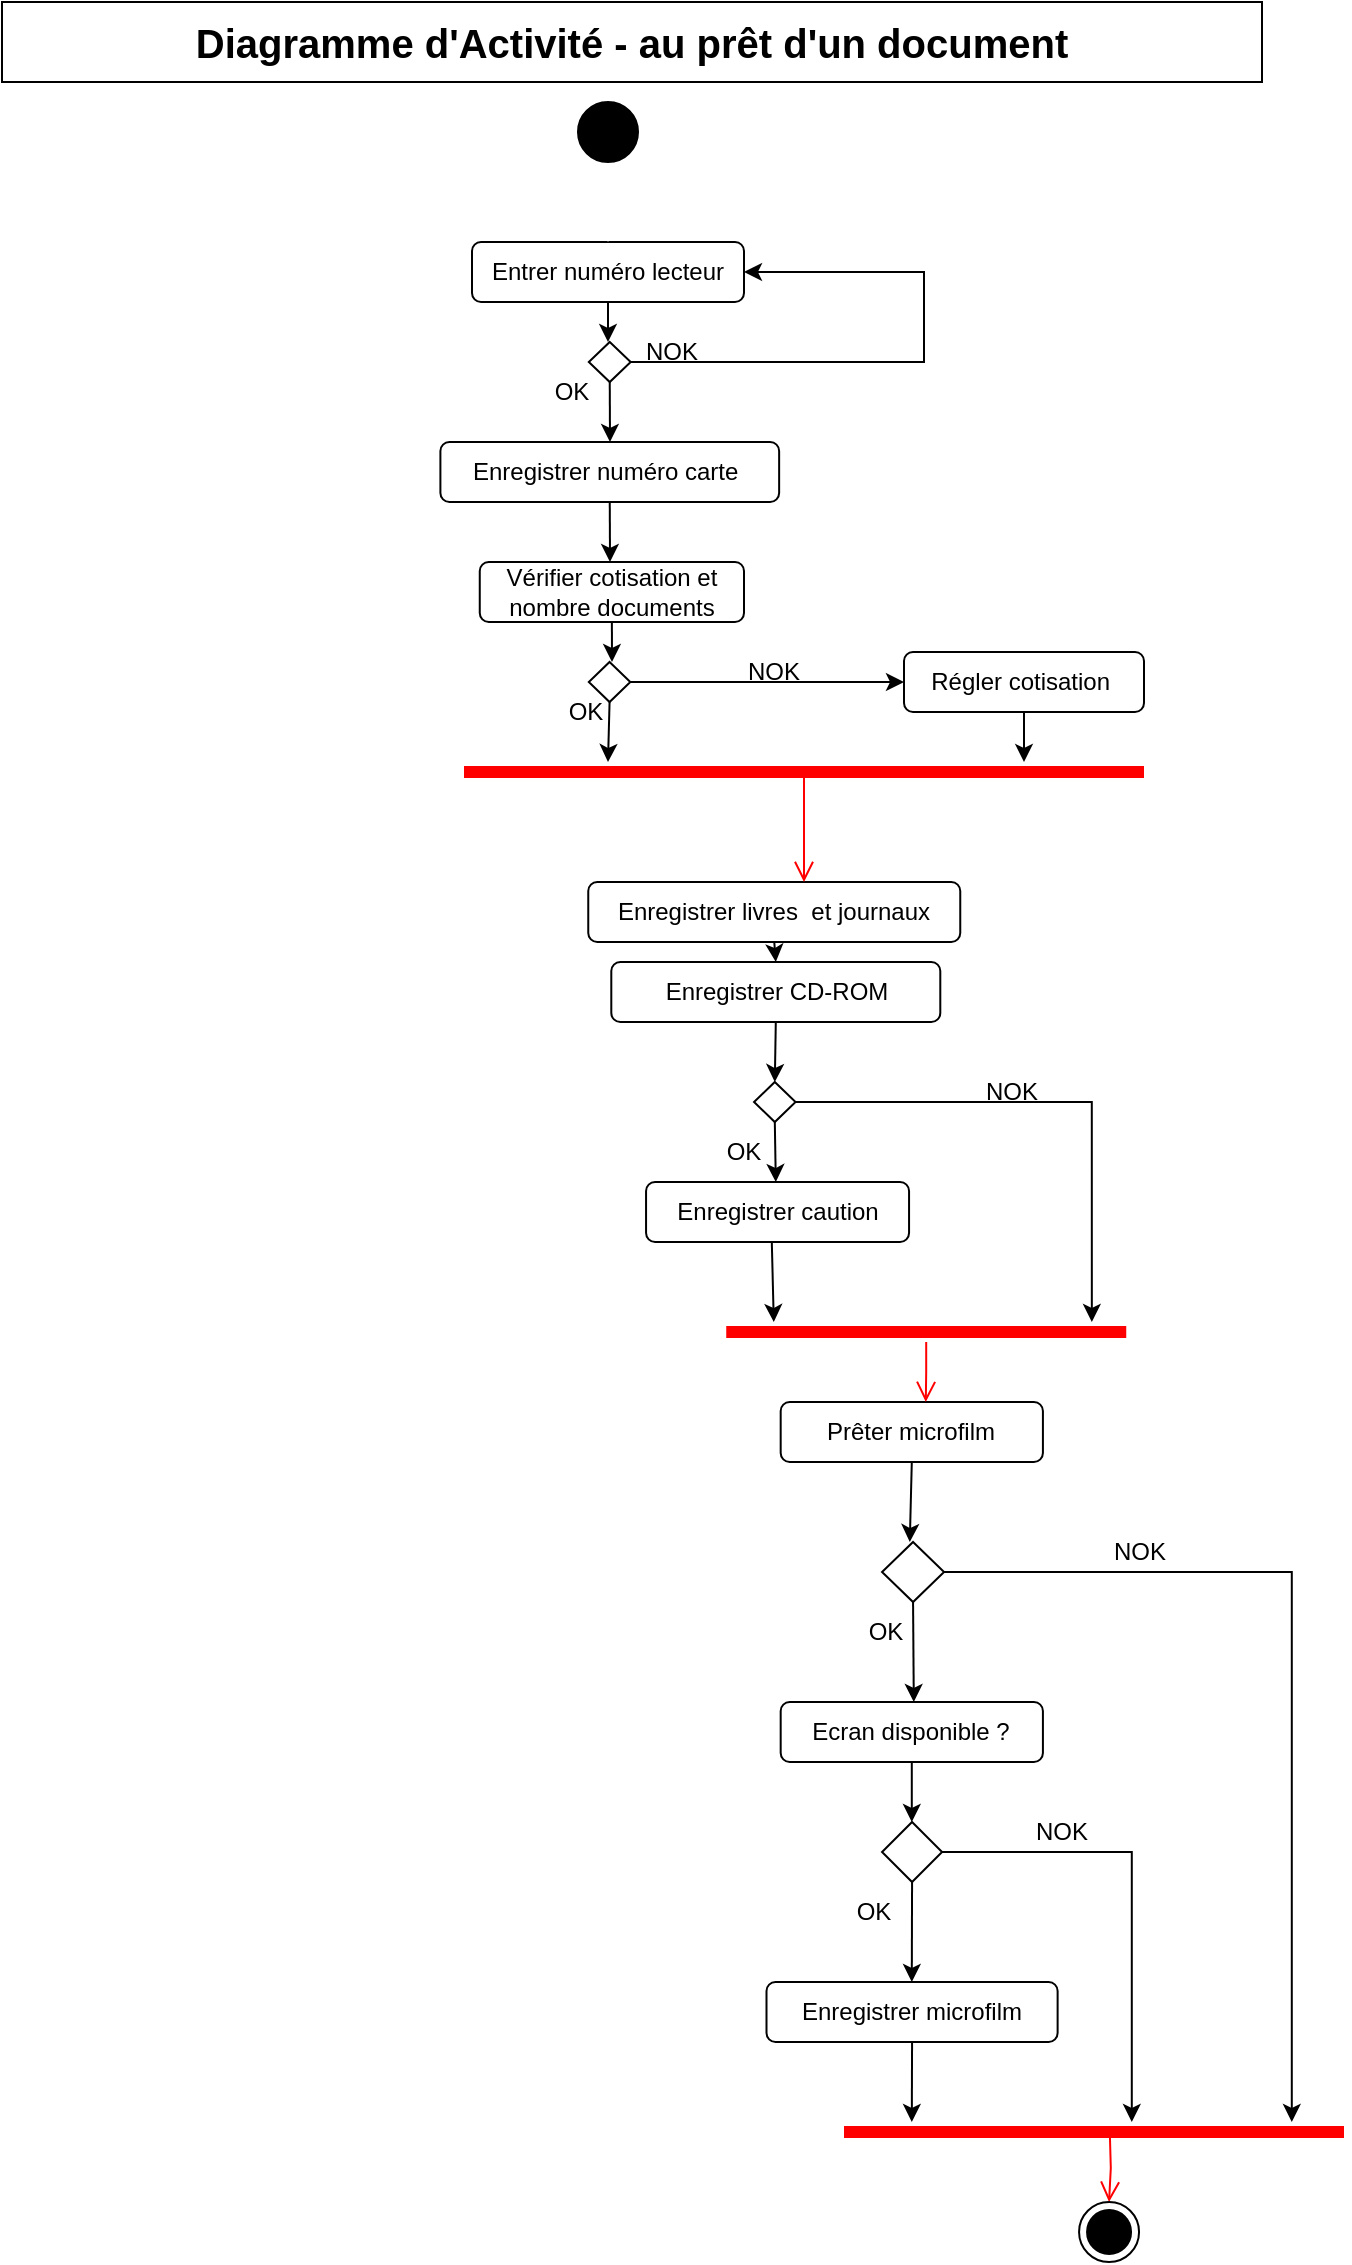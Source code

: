 <mxfile>
    <diagram id="W03rs1NafosmrHCbj1LH" name="Page-1">
        <mxGraphModel dx="830" dy="617" grid="1" gridSize="10" guides="1" tooltips="1" connect="1" arrows="1" fold="1" page="1" pageScale="1" pageWidth="827" pageHeight="1169" math="0" shadow="0">
            <root>
                <mxCell id="0"/>
                <mxCell id="1" parent="0"/>
                <mxCell id="dbq9l_NSkugGvYNq6U3g-3" value="Entrer numéro lecteur" style="rounded=1;whiteSpace=wrap;html=1;" parent="1" vertex="1">
                    <mxGeometry x="334" y="140" width="136" height="30" as="geometry"/>
                </mxCell>
                <mxCell id="dbq9l_NSkugGvYNq6U3g-5" value="Enregistrer numéro carte&amp;nbsp;" style="rounded=1;whiteSpace=wrap;html=1;" parent="1" vertex="1">
                    <mxGeometry x="318.2" y="240" width="169.37" height="30" as="geometry"/>
                </mxCell>
                <mxCell id="dbq9l_NSkugGvYNq6U3g-11" value="" style="rhombus;whiteSpace=wrap;html=1;" parent="1" vertex="1">
                    <mxGeometry x="392.41" y="190" width="20.93" height="20" as="geometry"/>
                </mxCell>
                <mxCell id="dbq9l_NSkugGvYNq6U3g-12" value="" style="endArrow=classic;html=1;rounded=0;exitX=0.5;exitY=1;exitDx=0;exitDy=0;" parent="1" source="dbq9l_NSkugGvYNq6U3g-3" edge="1">
                    <mxGeometry width="50" height="50" relative="1" as="geometry">
                        <mxPoint x="402" y="180" as="sourcePoint"/>
                        <mxPoint x="402" y="190" as="targetPoint"/>
                    </mxGeometry>
                </mxCell>
                <mxCell id="dbq9l_NSkugGvYNq6U3g-13" value="" style="endArrow=classic;html=1;rounded=0;exitX=1;exitY=0.5;exitDx=0;exitDy=0;entryX=1;entryY=0.5;entryDx=0;entryDy=0;" parent="1" source="dbq9l_NSkugGvYNq6U3g-11" target="dbq9l_NSkugGvYNq6U3g-3" edge="1">
                    <mxGeometry width="50" height="50" relative="1" as="geometry">
                        <mxPoint x="420" y="240" as="sourcePoint"/>
                        <mxPoint x="470" y="240" as="targetPoint"/>
                        <Array as="points">
                            <mxPoint x="560" y="200"/>
                            <mxPoint x="560" y="155"/>
                        </Array>
                    </mxGeometry>
                </mxCell>
                <mxCell id="dbq9l_NSkugGvYNq6U3g-14" value="NOK" style="text;html=1;strokeColor=none;fillColor=none;align=center;verticalAlign=middle;whiteSpace=wrap;rounded=0;" parent="1" vertex="1">
                    <mxGeometry x="403.65" y="180" width="60" height="30" as="geometry"/>
                </mxCell>
                <mxCell id="dbq9l_NSkugGvYNq6U3g-15" value="" style="endArrow=classic;html=1;rounded=0;exitX=0.5;exitY=1;exitDx=0;exitDy=0;" parent="1" source="dbq9l_NSkugGvYNq6U3g-11" edge="1">
                    <mxGeometry width="50" height="50" relative="1" as="geometry">
                        <mxPoint x="390" y="370" as="sourcePoint"/>
                        <mxPoint x="403" y="240" as="targetPoint"/>
                    </mxGeometry>
                </mxCell>
                <mxCell id="dbq9l_NSkugGvYNq6U3g-16" value="OK" style="text;html=1;strokeColor=none;fillColor=none;align=center;verticalAlign=middle;whiteSpace=wrap;rounded=0;" parent="1" vertex="1">
                    <mxGeometry x="354" y="200" width="60" height="30" as="geometry"/>
                </mxCell>
                <mxCell id="dbq9l_NSkugGvYNq6U3g-17" value="&lt;font style=&quot;font-size: 20px&quot;&gt;Diagramme d'Activité - au prêt d'un document&lt;/font&gt;" style="rounded=0;whiteSpace=wrap;html=1;fontStyle=1" parent="1" vertex="1">
                    <mxGeometry x="99" y="20" width="630" height="40" as="geometry"/>
                </mxCell>
                <mxCell id="dbq9l_NSkugGvYNq6U3g-22" value="" style="edgeStyle=orthogonalEdgeStyle;html=1;verticalAlign=bottom;endArrow=open;endSize=8;rounded=0;fontSize=20;strokeColor=#FFFFFF;exitX=0.5;exitY=1;exitDx=0;exitDy=0;" parent="1" edge="1">
                    <mxGeometry relative="1" as="geometry">
                        <mxPoint x="402" y="140" as="targetPoint"/>
                        <mxPoint x="402.89" y="100" as="sourcePoint"/>
                        <Array as="points">
                            <mxPoint x="403" y="120"/>
                        </Array>
                    </mxGeometry>
                </mxCell>
                <mxCell id="dbq9l_NSkugGvYNq6U3g-25" value="" style="endArrow=classic;html=1;rounded=0;fontSize=20;exitX=0.5;exitY=1;exitDx=0;exitDy=0;" parent="1" source="JnnAHQ8JgWwB9Cob7fLz-2" edge="1">
                    <mxGeometry width="50" height="50" relative="1" as="geometry">
                        <mxPoint x="403" y="350" as="sourcePoint"/>
                        <mxPoint x="404" y="350" as="targetPoint"/>
                    </mxGeometry>
                </mxCell>
                <mxCell id="dbq9l_NSkugGvYNq6U3g-26" value="&lt;p style=&quot;font-size: 12px;&quot;&gt;&lt;span style=&quot;font-size: 12px ; line-height: 1&quot;&gt;Enregistrer livres&amp;nbsp; et journaux&lt;/span&gt;&lt;/p&gt;" style="rounded=1;whiteSpace=wrap;html=1;fontSize=12;" parent="1" vertex="1">
                    <mxGeometry x="392.13" y="460" width="186" height="30" as="geometry"/>
                </mxCell>
                <mxCell id="aKAxaq5ZrocMGWCmx6mb-1" value="" style="endArrow=classic;html=1;rounded=0;fontSize=20;entryX=0.5;entryY=0;entryDx=0;entryDy=0;exitX=0.5;exitY=1;exitDx=0;exitDy=0;" parent="1" source="dbq9l_NSkugGvYNq6U3g-26" target="aKAxaq5ZrocMGWCmx6mb-27" edge="1">
                    <mxGeometry width="50" height="50" relative="1" as="geometry">
                        <mxPoint x="485.9" y="480" as="sourcePoint"/>
                        <mxPoint x="483.9" y="460" as="targetPoint"/>
                    </mxGeometry>
                </mxCell>
                <mxCell id="aKAxaq5ZrocMGWCmx6mb-3" value="OK" style="text;html=1;strokeColor=none;fillColor=none;align=center;verticalAlign=middle;whiteSpace=wrap;rounded=0;fontSize=12;" parent="1" vertex="1">
                    <mxGeometry x="440.4" y="580" width="60" height="30" as="geometry"/>
                </mxCell>
                <mxCell id="aKAxaq5ZrocMGWCmx6mb-9" value="NOK" style="text;html=1;strokeColor=none;fillColor=none;align=center;verticalAlign=middle;whiteSpace=wrap;rounded=0;fontSize=12;" parent="1" vertex="1">
                    <mxGeometry x="573.9" y="550" width="60" height="30" as="geometry"/>
                </mxCell>
                <mxCell id="aKAxaq5ZrocMGWCmx6mb-10" value="Enregistrer caution" style="rounded=1;whiteSpace=wrap;html=1;fontSize=12;" parent="1" vertex="1">
                    <mxGeometry x="421.03" y="610" width="131.5" height="30" as="geometry"/>
                </mxCell>
                <mxCell id="aKAxaq5ZrocMGWCmx6mb-11" value="" style="endArrow=classic;html=1;rounded=0;fontSize=12;exitX=0.5;exitY=1;exitDx=0;exitDy=0;" parent="1" source="aKAxaq5ZrocMGWCmx6mb-25" edge="1">
                    <mxGeometry width="50" height="50" relative="1" as="geometry">
                        <mxPoint x="484.9" y="650" as="sourcePoint"/>
                        <mxPoint x="485.9" y="610" as="targetPoint"/>
                    </mxGeometry>
                </mxCell>
                <mxCell id="aKAxaq5ZrocMGWCmx6mb-13" value="" style="endArrow=classic;html=1;rounded=0;fontSize=12;" parent="1" edge="1">
                    <mxGeometry width="50" height="50" relative="1" as="geometry">
                        <mxPoint x="483.9" y="640" as="sourcePoint"/>
                        <mxPoint x="484.9" y="680" as="targetPoint"/>
                    </mxGeometry>
                </mxCell>
                <mxCell id="aKAxaq5ZrocMGWCmx6mb-17" value="OK" style="text;html=1;strokeColor=none;fillColor=none;align=center;verticalAlign=middle;whiteSpace=wrap;rounded=0;fontSize=12;" parent="1" vertex="1">
                    <mxGeometry x="511.47" y="820" width="60" height="30" as="geometry"/>
                </mxCell>
                <mxCell id="aKAxaq5ZrocMGWCmx6mb-19" value="Prêter microfilm" style="rounded=1;whiteSpace=wrap;html=1;fontSize=12;" parent="1" vertex="1">
                    <mxGeometry x="488.34" y="720" width="131.12" height="30" as="geometry"/>
                </mxCell>
                <mxCell id="aKAxaq5ZrocMGWCmx6mb-23" value="" style="endArrow=classic;html=1;rounded=0;fontSize=12;entryX=0.5;entryY=0;entryDx=0;entryDy=0;" parent="1" target="aKAxaq5ZrocMGWCmx6mb-25" edge="1">
                    <mxGeometry width="50" height="50" relative="1" as="geometry">
                        <mxPoint x="485.9" y="530" as="sourcePoint"/>
                        <mxPoint x="486.9" y="530" as="targetPoint"/>
                    </mxGeometry>
                </mxCell>
                <mxCell id="aKAxaq5ZrocMGWCmx6mb-25" value="" style="rhombus;whiteSpace=wrap;html=1;fontSize=12;" parent="1" vertex="1">
                    <mxGeometry x="475.03" y="560" width="20.75" height="20" as="geometry"/>
                </mxCell>
                <mxCell id="aKAxaq5ZrocMGWCmx6mb-26" value="" style="endArrow=classic;html=1;rounded=0;fontSize=12;exitX=1;exitY=0.5;exitDx=0;exitDy=0;entryX=0.914;entryY=0;entryDx=0;entryDy=0;entryPerimeter=0;" parent="1" source="aKAxaq5ZrocMGWCmx6mb-25" target="aKAxaq5ZrocMGWCmx6mb-36" edge="1">
                    <mxGeometry width="50" height="50" relative="1" as="geometry">
                        <mxPoint x="504.15" y="624.5" as="sourcePoint"/>
                        <mxPoint x="633.9" y="750" as="targetPoint"/>
                        <Array as="points">
                            <mxPoint x="643.9" y="570"/>
                        </Array>
                    </mxGeometry>
                </mxCell>
                <mxCell id="aKAxaq5ZrocMGWCmx6mb-27" value="Enregistrer CD-ROM" style="rounded=1;whiteSpace=wrap;html=1;fontSize=12;" parent="1" vertex="1">
                    <mxGeometry x="403.65" y="500" width="164.5" height="30" as="geometry"/>
                </mxCell>
                <mxCell id="aKAxaq5ZrocMGWCmx6mb-29" value="" style="endArrow=classic;html=1;rounded=0;fontSize=12;exitX=0.5;exitY=1;exitDx=0;exitDy=0;" parent="1" source="aKAxaq5ZrocMGWCmx6mb-19" edge="1">
                    <mxGeometry width="50" height="50" relative="1" as="geometry">
                        <mxPoint x="552.9" y="830" as="sourcePoint"/>
                        <mxPoint x="552.9" y="790" as="targetPoint"/>
                    </mxGeometry>
                </mxCell>
                <mxCell id="aKAxaq5ZrocMGWCmx6mb-30" value="" style="rhombus;whiteSpace=wrap;html=1;fontSize=12;" parent="1" vertex="1">
                    <mxGeometry x="539.03" y="790" width="31" height="30" as="geometry"/>
                </mxCell>
                <mxCell id="aKAxaq5ZrocMGWCmx6mb-31" value="Ecran disponible ?" style="rounded=1;whiteSpace=wrap;html=1;fontSize=12;" parent="1" vertex="1">
                    <mxGeometry x="488.34" y="870" width="131.12" height="30" as="geometry"/>
                </mxCell>
                <mxCell id="aKAxaq5ZrocMGWCmx6mb-33" value="" style="endArrow=classic;html=1;rounded=0;fontSize=12;exitX=0.5;exitY=1;exitDx=0;exitDy=0;" parent="1" source="aKAxaq5ZrocMGWCmx6mb-30" edge="1">
                    <mxGeometry width="50" height="50" relative="1" as="geometry">
                        <mxPoint x="485.9" y="1000" as="sourcePoint"/>
                        <mxPoint x="554.9" y="870" as="targetPoint"/>
                    </mxGeometry>
                </mxCell>
                <mxCell id="aKAxaq5ZrocMGWCmx6mb-34" value="" style="endArrow=classic;html=1;rounded=0;fontSize=12;exitX=1;exitY=0.5;exitDx=0;exitDy=0;" parent="1" source="aKAxaq5ZrocMGWCmx6mb-30" edge="1">
                    <mxGeometry width="50" height="50" relative="1" as="geometry">
                        <mxPoint x="473.9" y="700" as="sourcePoint"/>
                        <mxPoint x="743.9" y="1080" as="targetPoint"/>
                        <Array as="points">
                            <mxPoint x="743.9" y="805"/>
                        </Array>
                    </mxGeometry>
                </mxCell>
                <mxCell id="aKAxaq5ZrocMGWCmx6mb-36" value="" style="shape=line;html=1;strokeWidth=6;strokeColor=#ff0000;fontSize=12;" parent="1" vertex="1">
                    <mxGeometry x="461.12" y="680" width="200" height="10" as="geometry"/>
                </mxCell>
                <mxCell id="aKAxaq5ZrocMGWCmx6mb-37" value="" style="edgeStyle=orthogonalEdgeStyle;html=1;verticalAlign=bottom;endArrow=open;endSize=8;strokeColor=#ff0000;rounded=0;fontSize=12;" parent="1" source="aKAxaq5ZrocMGWCmx6mb-36" edge="1">
                    <mxGeometry relative="1" as="geometry">
                        <mxPoint x="560.9" y="720" as="targetPoint"/>
                    </mxGeometry>
                </mxCell>
                <mxCell id="aKAxaq5ZrocMGWCmx6mb-39" value="" style="endArrow=classic;html=1;rounded=0;fontSize=12;exitX=0.5;exitY=1;exitDx=0;exitDy=0;" parent="1" source="aKAxaq5ZrocMGWCmx6mb-31" edge="1">
                    <mxGeometry width="50" height="50" relative="1" as="geometry">
                        <mxPoint x="555.9" y="960" as="sourcePoint"/>
                        <mxPoint x="553.9" y="930" as="targetPoint"/>
                    </mxGeometry>
                </mxCell>
                <mxCell id="aKAxaq5ZrocMGWCmx6mb-41" value="NOK" style="text;html=1;strokeColor=none;fillColor=none;align=center;verticalAlign=middle;whiteSpace=wrap;rounded=0;fontSize=12;" parent="1" vertex="1">
                    <mxGeometry x="637.53" y="780" width="60" height="30" as="geometry"/>
                </mxCell>
                <mxCell id="aKAxaq5ZrocMGWCmx6mb-43" value="OK" style="text;html=1;strokeColor=none;fillColor=none;align=center;verticalAlign=middle;whiteSpace=wrap;rounded=0;fontSize=12;" parent="1" vertex="1">
                    <mxGeometry x="504.9" y="960" width="60" height="30" as="geometry"/>
                </mxCell>
                <mxCell id="aKAxaq5ZrocMGWCmx6mb-44" value="" style="endArrow=classic;html=1;rounded=0;fontSize=12;exitX=1;exitY=0.5;exitDx=0;exitDy=0;" parent="1" source="aKAxaq5ZrocMGWCmx6mb-49" edge="1">
                    <mxGeometry width="50" height="50" relative="1" as="geometry">
                        <mxPoint x="473.9" y="880" as="sourcePoint"/>
                        <mxPoint x="663.9" y="1080" as="targetPoint"/>
                        <Array as="points">
                            <mxPoint x="663.9" y="945"/>
                        </Array>
                    </mxGeometry>
                </mxCell>
                <mxCell id="aKAxaq5ZrocMGWCmx6mb-45" value="" style="endArrow=classic;html=1;rounded=0;fontSize=12;exitX=0.5;exitY=1;exitDx=0;exitDy=0;" parent="1" source="aKAxaq5ZrocMGWCmx6mb-49" edge="1">
                    <mxGeometry width="50" height="50" relative="1" as="geometry">
                        <mxPoint x="558.9" y="1020" as="sourcePoint"/>
                        <mxPoint x="553.9" y="1010" as="targetPoint"/>
                    </mxGeometry>
                </mxCell>
                <mxCell id="aKAxaq5ZrocMGWCmx6mb-49" value="" style="rhombus;whiteSpace=wrap;html=1;fontSize=12;" parent="1" vertex="1">
                    <mxGeometry x="539.03" y="930" width="30" height="30" as="geometry"/>
                </mxCell>
                <mxCell id="aKAxaq5ZrocMGWCmx6mb-50" value="Enregistrer microfilm" style="rounded=1;whiteSpace=wrap;html=1;fontSize=12;" parent="1" vertex="1">
                    <mxGeometry x="481.25" y="1010" width="145.56" height="30" as="geometry"/>
                </mxCell>
                <mxCell id="aKAxaq5ZrocMGWCmx6mb-51" value="" style="endArrow=classic;html=1;rounded=0;fontSize=12;exitX=0.5;exitY=1;exitDx=0;exitDy=0;" parent="1" source="aKAxaq5ZrocMGWCmx6mb-50" edge="1">
                    <mxGeometry width="50" height="50" relative="1" as="geometry">
                        <mxPoint x="473.9" y="1090" as="sourcePoint"/>
                        <mxPoint x="553.9" y="1080" as="targetPoint"/>
                    </mxGeometry>
                </mxCell>
                <mxCell id="aKAxaq5ZrocMGWCmx6mb-57" value="NOK" style="text;html=1;strokeColor=none;fillColor=none;align=center;verticalAlign=middle;whiteSpace=wrap;rounded=0;fontSize=12;" parent="1" vertex="1">
                    <mxGeometry x="599.03" y="920" width="60" height="30" as="geometry"/>
                </mxCell>
                <mxCell id="aKAxaq5ZrocMGWCmx6mb-62" value="" style="shape=line;html=1;strokeWidth=6;strokeColor=#ff0000;fontSize=12;" parent="1" vertex="1">
                    <mxGeometry x="520" y="1080" width="250" height="10" as="geometry"/>
                </mxCell>
                <mxCell id="aKAxaq5ZrocMGWCmx6mb-63" value="" style="edgeStyle=orthogonalEdgeStyle;html=1;verticalAlign=bottom;endArrow=open;endSize=8;strokeColor=#ff0000;rounded=0;fontSize=12;entryX=0.5;entryY=0;entryDx=0;entryDy=0;" parent="1" edge="1">
                    <mxGeometry relative="1" as="geometry">
                        <mxPoint x="652.53" y="1120" as="targetPoint"/>
                        <mxPoint x="652.9" y="1085" as="sourcePoint"/>
                    </mxGeometry>
                </mxCell>
                <mxCell id="aKAxaq5ZrocMGWCmx6mb-64" value="" style="ellipse;html=1;shape=endState;fontSize=12;fillColor=#000000;strokeColor=#000000;" parent="1" vertex="1">
                    <mxGeometry x="637.53" y="1120" width="30" height="30" as="geometry"/>
                </mxCell>
                <mxCell id="JnnAHQ8JgWwB9Cob7fLz-2" value="&lt;font style=&quot;font-size: 12px&quot;&gt;Vérifier cotisation et nombre documents&lt;/font&gt;" style="rounded=1;whiteSpace=wrap;html=1;fontSize=12;" parent="1" vertex="1">
                    <mxGeometry x="337.88" y="300" width="132.12" height="30" as="geometry"/>
                </mxCell>
                <mxCell id="JnnAHQ8JgWwB9Cob7fLz-4" value="" style="endArrow=classic;html=1;rounded=0;fontSize=12;exitX=0.5;exitY=1;exitDx=0;exitDy=0;" parent="1" source="dbq9l_NSkugGvYNq6U3g-5" edge="1">
                    <mxGeometry width="50" height="50" relative="1" as="geometry">
                        <mxPoint x="400" y="290" as="sourcePoint"/>
                        <mxPoint x="403" y="300" as="targetPoint"/>
                    </mxGeometry>
                </mxCell>
                <mxCell id="JnnAHQ8JgWwB9Cob7fLz-5" value="" style="rhombus;whiteSpace=wrap;html=1;fontSize=12;" parent="1" vertex="1">
                    <mxGeometry x="392.41" y="350" width="20.75" height="20" as="geometry"/>
                </mxCell>
                <mxCell id="JnnAHQ8JgWwB9Cob7fLz-7" value="" style="endArrow=classic;html=1;rounded=0;fontSize=12;exitX=0.5;exitY=1;exitDx=0;exitDy=0;" parent="1" source="JnnAHQ8JgWwB9Cob7fLz-5" edge="1">
                    <mxGeometry width="50" height="50" relative="1" as="geometry">
                        <mxPoint x="390" y="490" as="sourcePoint"/>
                        <mxPoint x="402" y="400" as="targetPoint"/>
                    </mxGeometry>
                </mxCell>
                <mxCell id="JnnAHQ8JgWwB9Cob7fLz-9" value="" style="endArrow=classic;html=1;rounded=0;fontSize=12;exitX=1;exitY=0.5;exitDx=0;exitDy=0;entryX=0;entryY=0.5;entryDx=0;entryDy=0;" parent="1" source="JnnAHQ8JgWwB9Cob7fLz-5" target="JnnAHQ8JgWwB9Cob7fLz-10" edge="1">
                    <mxGeometry width="50" height="50" relative="1" as="geometry">
                        <mxPoint x="420" y="370" as="sourcePoint"/>
                        <mxPoint x="540" y="370" as="targetPoint"/>
                    </mxGeometry>
                </mxCell>
                <mxCell id="JnnAHQ8JgWwB9Cob7fLz-10" value="Régler cotisation&amp;nbsp;" style="rounded=1;whiteSpace=wrap;html=1;fontSize=12;" parent="1" vertex="1">
                    <mxGeometry x="550" y="345" width="120" height="30" as="geometry"/>
                </mxCell>
                <mxCell id="JnnAHQ8JgWwB9Cob7fLz-11" value="" style="endArrow=classic;html=1;rounded=0;fontSize=12;exitX=0.5;exitY=1;exitDx=0;exitDy=0;" parent="1" source="JnnAHQ8JgWwB9Cob7fLz-10" edge="1">
                    <mxGeometry width="50" height="50" relative="1" as="geometry">
                        <mxPoint x="390" y="430" as="sourcePoint"/>
                        <mxPoint x="610" y="400" as="targetPoint"/>
                    </mxGeometry>
                </mxCell>
                <mxCell id="JnnAHQ8JgWwB9Cob7fLz-14" value="" style="shape=line;html=1;strokeWidth=6;strokeColor=#ff0000;fontSize=12;" parent="1" vertex="1">
                    <mxGeometry x="330" y="400" width="340" height="10" as="geometry"/>
                </mxCell>
                <mxCell id="JnnAHQ8JgWwB9Cob7fLz-15" value="" style="edgeStyle=orthogonalEdgeStyle;html=1;verticalAlign=bottom;endArrow=open;endSize=8;strokeColor=#ff0000;rounded=0;fontSize=12;" parent="1" edge="1">
                    <mxGeometry relative="1" as="geometry">
                        <mxPoint x="500" y="460" as="targetPoint"/>
                        <mxPoint x="449" y="405" as="sourcePoint"/>
                        <Array as="points">
                            <mxPoint x="500" y="405"/>
                            <mxPoint x="500" y="460"/>
                        </Array>
                    </mxGeometry>
                </mxCell>
                <mxCell id="JnnAHQ8JgWwB9Cob7fLz-17" value="OK" style="text;html=1;strokeColor=none;fillColor=none;align=center;verticalAlign=middle;whiteSpace=wrap;rounded=0;fontSize=12;" parent="1" vertex="1">
                    <mxGeometry x="361" y="360" width="60" height="30" as="geometry"/>
                </mxCell>
                <mxCell id="JnnAHQ8JgWwB9Cob7fLz-18" value="NOK" style="text;html=1;strokeColor=none;fillColor=none;align=center;verticalAlign=middle;whiteSpace=wrap;rounded=0;fontSize=12;" parent="1" vertex="1">
                    <mxGeometry x="455.13" y="340" width="60" height="30" as="geometry"/>
                </mxCell>
                <mxCell id="3" value="" style="ellipse;whiteSpace=wrap;html=1;aspect=fixed;fillColor=#000000;strokeColor=#000000;" parent="1" vertex="1">
                    <mxGeometry x="387" y="70" width="30" height="30" as="geometry"/>
                </mxCell>
            </root>
        </mxGraphModel>
    </diagram>
</mxfile>